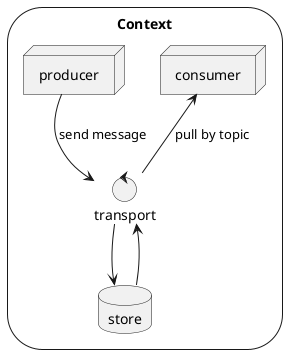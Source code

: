 @startuml
storage "Context" {
    node consumer
    node producer
    database store
    control transport

    producer -down-> transport: send message
    transport -down-> store
    store -up-> transport
    transport -up-> consumer: pull by topic

}
@enduml